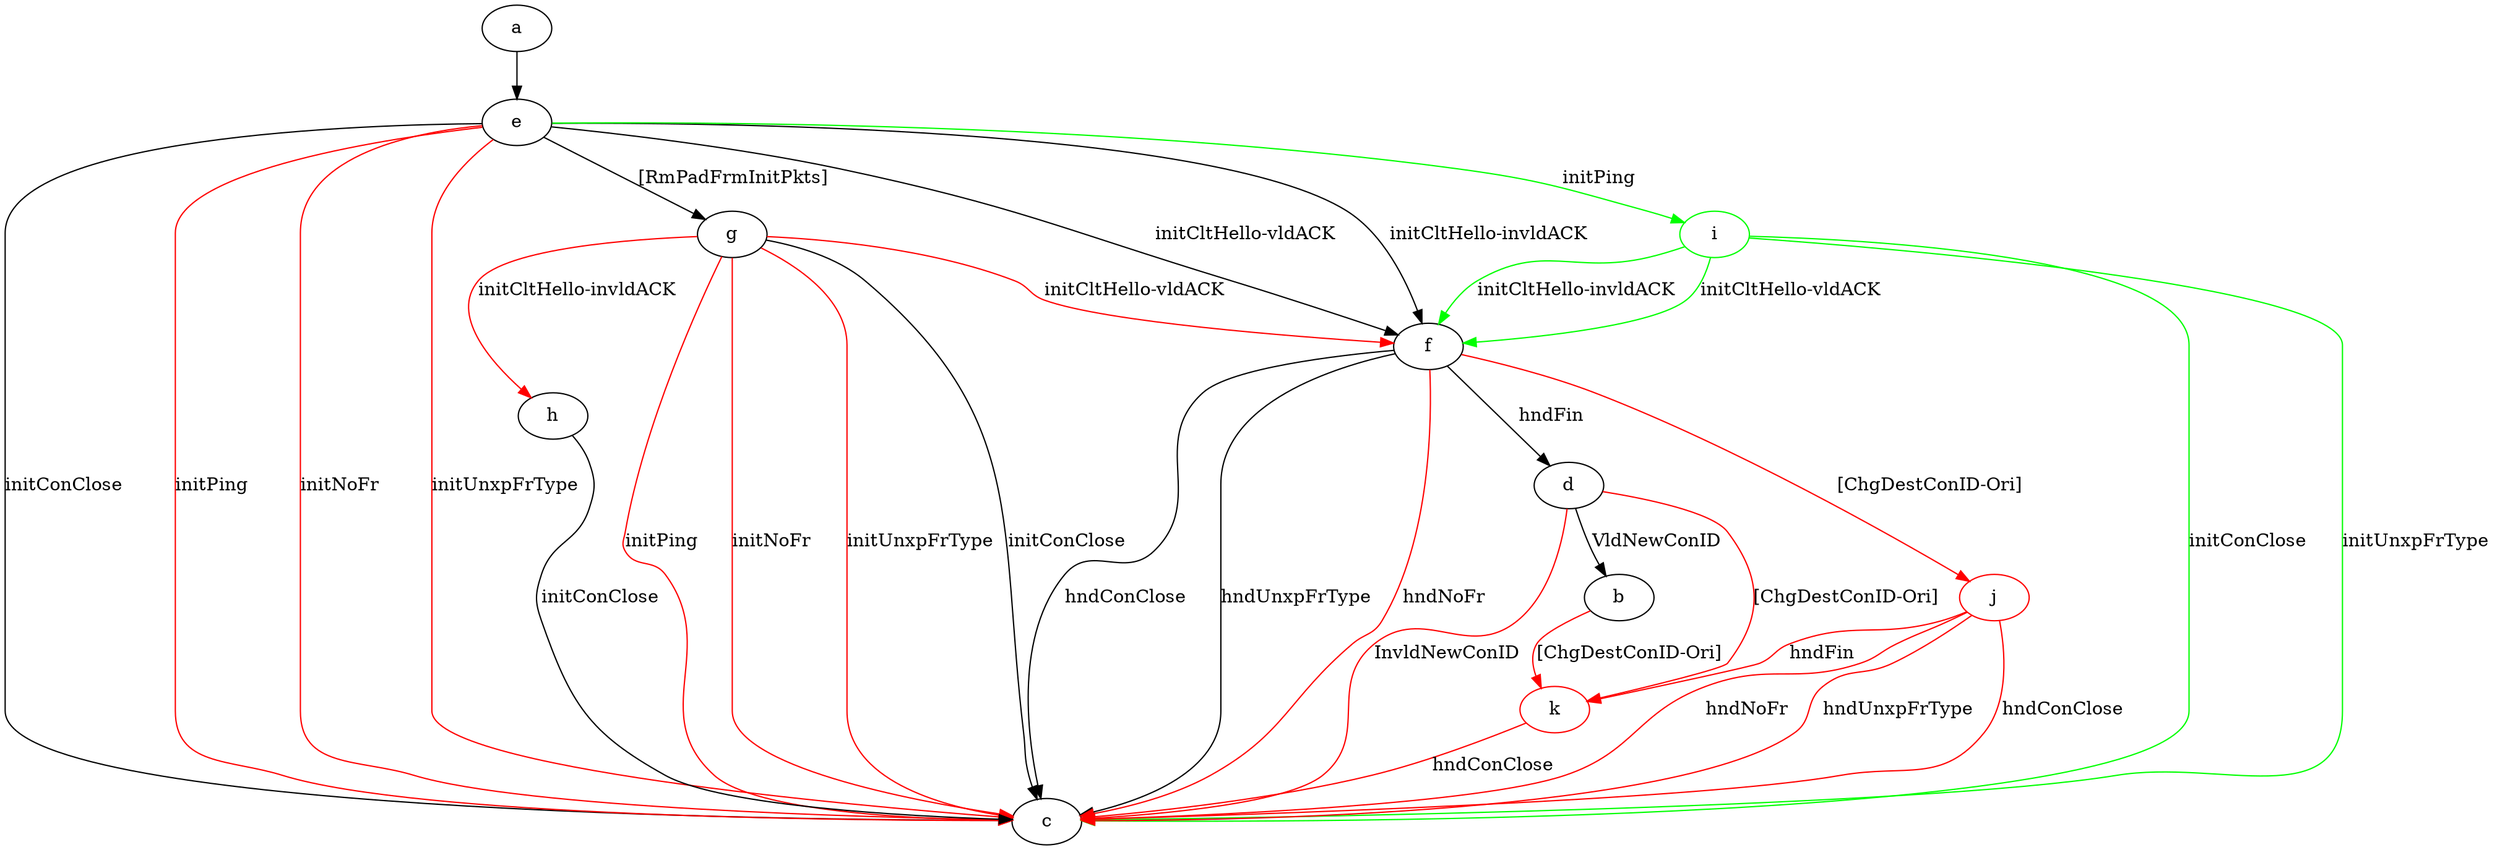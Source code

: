 digraph "" {
	a -> e	[key=0];
	k	[color=red];
	b -> k	[key=0,
		color=red,
		label="[ChgDestConID-Ori] "];
	d -> b	[key=0,
		label="VldNewConID "];
	d -> c	[key=0,
		color=red,
		label="InvldNewConID "];
	d -> k	[key=0,
		color=red,
		label="[ChgDestConID-Ori] "];
	e -> c	[key=0,
		label="initConClose "];
	e -> c	[key=1,
		color=red,
		label="initPing "];
	e -> c	[key=2,
		color=red,
		label="initNoFr "];
	e -> c	[key=3,
		color=red,
		label="initUnxpFrType "];
	e -> f	[key=0,
		label="initCltHello-vldACK "];
	e -> f	[key=1,
		label="initCltHello-invldACK "];
	e -> g	[key=0,
		label="[RmPadFrmInitPkts] "];
	i	[color=green];
	e -> i	[key=0,
		color=green,
		label="initPing "];
	f -> c	[key=0,
		label="hndConClose "];
	f -> c	[key=1,
		label="hndUnxpFrType "];
	f -> c	[key=2,
		color=red,
		label="hndNoFr "];
	f -> d	[key=0,
		label="hndFin "];
	j	[color=red];
	f -> j	[key=0,
		color=red,
		label="[ChgDestConID-Ori] "];
	g -> c	[key=0,
		label="initConClose "];
	g -> c	[key=1,
		color=red,
		label="initPing "];
	g -> c	[key=2,
		color=red,
		label="initNoFr "];
	g -> c	[key=3,
		color=red,
		label="initUnxpFrType "];
	g -> f	[key=0,
		color=red,
		label="initCltHello-vldACK "];
	g -> h	[key=0,
		color=red,
		label="initCltHello-invldACK "];
	h -> c	[key=0,
		label="initConClose "];
	i -> c	[key=0,
		color=green,
		label="initConClose "];
	i -> c	[key=1,
		color=green,
		label="initUnxpFrType "];
	i -> f	[key=0,
		color=green,
		label="initCltHello-vldACK "];
	i -> f	[key=1,
		color=green,
		label="initCltHello-invldACK "];
	j -> c	[key=0,
		color=red,
		label="hndConClose "];
	j -> c	[key=1,
		color=red,
		label="hndNoFr "];
	j -> c	[key=2,
		color=red,
		label="hndUnxpFrType "];
	j -> k	[key=0,
		color=red,
		label="hndFin "];
	k -> c	[key=0,
		color=red,
		label="hndConClose "];
}
